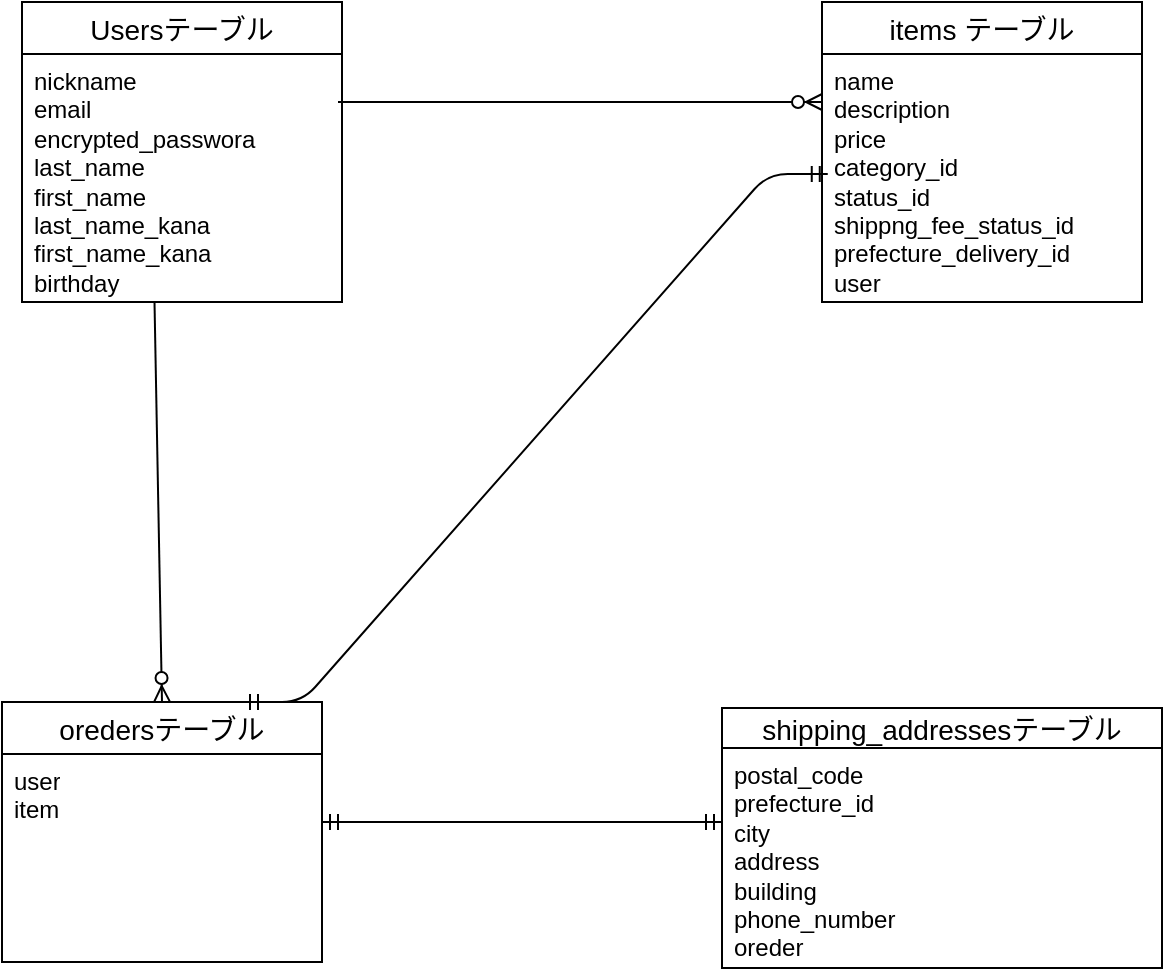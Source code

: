 <mxfile>
    <diagram id="XBKWmbbUBIa9pNK8uKtS" name="ページ1">
        <mxGraphModel dx="832" dy="659" grid="1" gridSize="10" guides="1" tooltips="1" connect="1" arrows="1" fold="1" page="1" pageScale="1" pageWidth="827" pageHeight="1169" math="0" shadow="0">
            <root>
                <mxCell id="0"/>
                <mxCell id="1" parent="0"/>
                <mxCell id="21" value="Usersテーブル" style="swimlane;fontStyle=0;childLayout=stackLayout;horizontal=1;startSize=26;horizontalStack=0;resizeParent=1;resizeParentMax=0;resizeLast=0;collapsible=1;marginBottom=0;align=center;fontSize=14;" vertex="1" parent="1">
                    <mxGeometry x="140" y="40" width="160" height="150" as="geometry">
                        <mxRectangle x="140" y="50" width="60" height="30" as="alternateBounds"/>
                    </mxGeometry>
                </mxCell>
                <mxCell id="23" value="nickname&lt;div&gt;email&lt;/div&gt;&lt;div&gt;encrypted_passwora&lt;/div&gt;&lt;div&gt;last_name&lt;/div&gt;&lt;div&gt;first_name&lt;/div&gt;&lt;div&gt;last_name_kana&lt;/div&gt;&lt;div&gt;first_name_kana&lt;/div&gt;&lt;div&gt;birthday&lt;/div&gt;&lt;div&gt;&lt;br&gt;&lt;/div&gt;" style="text;strokeColor=none;fillColor=none;spacingLeft=4;spacingRight=4;overflow=hidden;rotatable=0;points=[[0,0.5],[1,0.5]];portConstraint=eastwest;fontSize=12;whiteSpace=wrap;html=1;" vertex="1" parent="21">
                    <mxGeometry y="26" width="160" height="124" as="geometry"/>
                </mxCell>
                <mxCell id="41" value="oredersテーブル" style="swimlane;fontStyle=0;childLayout=stackLayout;horizontal=1;startSize=26;horizontalStack=0;resizeParent=1;resizeParentMax=0;resizeLast=0;collapsible=1;marginBottom=0;align=center;fontSize=14;" vertex="1" parent="1">
                    <mxGeometry x="130" y="390" width="160" height="130" as="geometry"/>
                </mxCell>
                <mxCell id="42" value="user&lt;div&gt;item&lt;/div&gt;&lt;div&gt;&lt;br&gt;&lt;/div&gt;" style="text;strokeColor=none;fillColor=none;spacingLeft=4;spacingRight=4;overflow=hidden;rotatable=0;points=[[0,0.5],[1,0.5]];portConstraint=eastwest;fontSize=12;whiteSpace=wrap;html=1;" vertex="1" parent="41">
                    <mxGeometry y="26" width="160" height="104" as="geometry"/>
                </mxCell>
                <mxCell id="45" value="shipping_addressesテーブル" style="swimlane;fontStyle=0;childLayout=stackLayout;horizontal=1;startSize=20;horizontalStack=0;resizeParent=1;resizeParentMax=0;resizeLast=0;collapsible=1;marginBottom=0;align=center;fontSize=14;" vertex="1" parent="1">
                    <mxGeometry x="490" y="393" width="220" height="130" as="geometry"/>
                </mxCell>
                <mxCell id="46" value="postal_code&lt;div&gt;prefecture_id&lt;/div&gt;&lt;div&gt;city&lt;/div&gt;&lt;div&gt;address&lt;/div&gt;&lt;div&gt;building&lt;/div&gt;&lt;div&gt;phone_number&lt;/div&gt;&lt;div&gt;oreder&lt;/div&gt;" style="text;strokeColor=none;fillColor=none;spacingLeft=4;spacingRight=4;overflow=hidden;rotatable=0;points=[[0,0.5],[1,0.5]];portConstraint=eastwest;fontSize=12;whiteSpace=wrap;html=1;" vertex="1" parent="45">
                    <mxGeometry y="20" width="220" height="110" as="geometry"/>
                </mxCell>
                <mxCell id="49" value="" style="edgeStyle=entityRelationEdgeStyle;fontSize=12;html=1;endArrow=ERzeroToMany;endFill=1;exitX=1;exitY=0.5;exitDx=0;exitDy=0;" edge="1" parent="1">
                    <mxGeometry width="100" height="100" relative="1" as="geometry">
                        <mxPoint x="298" y="90" as="sourcePoint"/>
                        <mxPoint x="540" y="90" as="targetPoint"/>
                        <Array as="points">
                            <mxPoint x="328" y="-61.0"/>
                            <mxPoint x="418" y="107.89"/>
                            <mxPoint x="528" y="87.89"/>
                            <mxPoint x="418" y="107.89"/>
                            <mxPoint x="428" y="109"/>
                        </Array>
                    </mxGeometry>
                </mxCell>
                <mxCell id="60" value="" style="edgeStyle=entityRelationEdgeStyle;fontSize=12;html=1;endArrow=ERmandOne;startArrow=ERmandOne;entryX=0;entryY=0.233;entryDx=0;entryDy=0;entryPerimeter=0;" edge="1" parent="1">
                    <mxGeometry width="100" height="100" relative="1" as="geometry">
                        <mxPoint x="290" y="450" as="sourcePoint"/>
                        <mxPoint x="490" y="449.99" as="targetPoint"/>
                        <Array as="points">
                            <mxPoint x="250" y="467.5"/>
                            <mxPoint x="280" y="567.5"/>
                            <mxPoint x="390" y="407.5"/>
                            <mxPoint x="320" y="527.5"/>
                        </Array>
                    </mxGeometry>
                </mxCell>
                <mxCell id="61" value="" style="edgeStyle=entityRelationEdgeStyle;fontSize=12;html=1;endArrow=ERmandOne;startArrow=ERmandOne;entryX=0.018;entryY=1;entryDx=0;entryDy=0;entryPerimeter=0;" edge="1" parent="1">
                    <mxGeometry width="100" height="100" relative="1" as="geometry">
                        <mxPoint x="250" y="390" as="sourcePoint"/>
                        <mxPoint x="542.88" y="126" as="targetPoint"/>
                    </mxGeometry>
                </mxCell>
                <mxCell id="62" value="" style="fontSize=12;html=1;endArrow=ERzeroToMany;endFill=1;entryX=0.5;entryY=0;entryDx=0;entryDy=0;" edge="1" parent="1" target="41">
                    <mxGeometry width="100" height="100" relative="1" as="geometry">
                        <mxPoint x="206.25" y="190" as="sourcePoint"/>
                        <mxPoint x="213.75" y="410" as="targetPoint"/>
                        <Array as="points"/>
                    </mxGeometry>
                </mxCell>
                <mxCell id="66" value="items テーブル" style="swimlane;fontStyle=0;childLayout=stackLayout;horizontal=1;startSize=26;horizontalStack=0;resizeParent=1;resizeParentMax=0;resizeLast=0;collapsible=1;marginBottom=0;align=center;fontSize=14;" vertex="1" parent="1">
                    <mxGeometry x="540" y="40" width="160" height="150" as="geometry"/>
                </mxCell>
                <mxCell id="67" value="name&lt;div&gt;description&lt;/div&gt;&lt;div&gt;price&lt;/div&gt;&lt;div&gt;category_id&lt;/div&gt;&lt;div&gt;status_id&lt;/div&gt;&lt;div&gt;shippng_fee_status_id&lt;/div&gt;&lt;div&gt;prefecture_delivery_id&lt;/div&gt;&lt;div&gt;user&lt;/div&gt;&lt;div&gt;&lt;br&gt;&lt;/div&gt;" style="text;strokeColor=none;fillColor=none;spacingLeft=4;spacingRight=4;overflow=hidden;rotatable=0;points=[[0,0.5],[1,0.5]];portConstraint=eastwest;fontSize=12;whiteSpace=wrap;html=1;" vertex="1" parent="66">
                    <mxGeometry y="26" width="160" height="124" as="geometry"/>
                </mxCell>
            </root>
        </mxGraphModel>
    </diagram>
</mxfile>